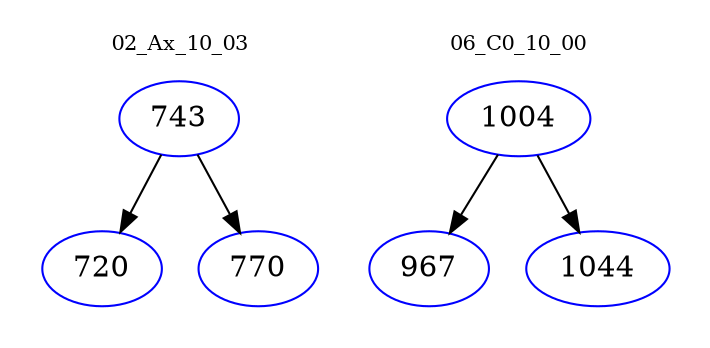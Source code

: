 digraph{
subgraph cluster_0 {
color = white
label = "02_Ax_10_03";
fontsize=10;
T0_743 [label="743", color="blue"]
T0_743 -> T0_720 [color="black"]
T0_720 [label="720", color="blue"]
T0_743 -> T0_770 [color="black"]
T0_770 [label="770", color="blue"]
}
subgraph cluster_1 {
color = white
label = "06_C0_10_00";
fontsize=10;
T1_1004 [label="1004", color="blue"]
T1_1004 -> T1_967 [color="black"]
T1_967 [label="967", color="blue"]
T1_1004 -> T1_1044 [color="black"]
T1_1044 [label="1044", color="blue"]
}
}

